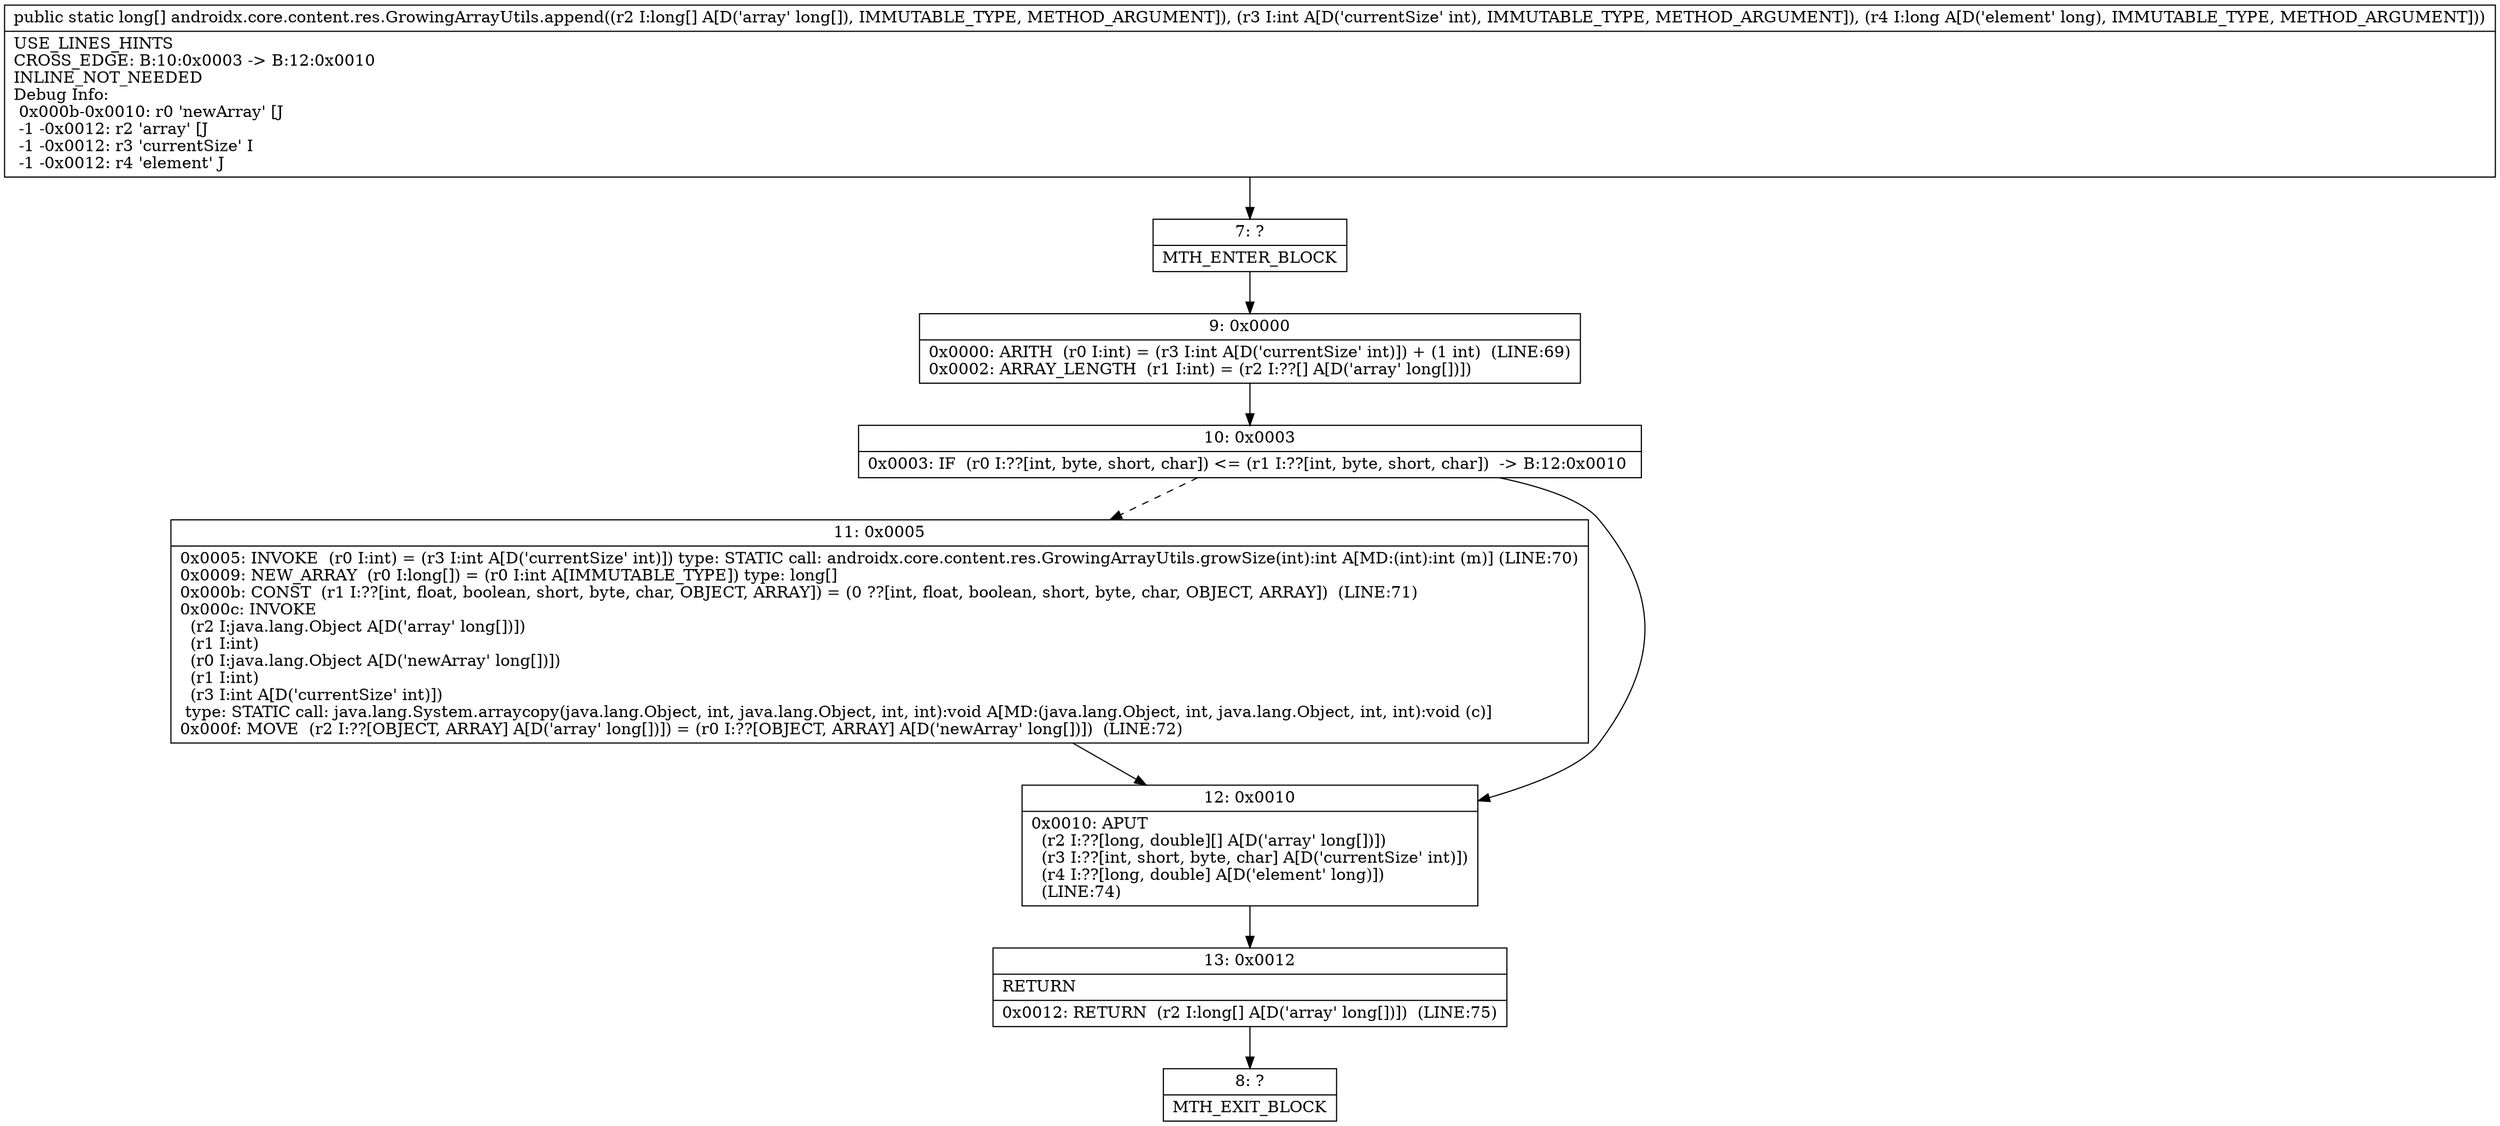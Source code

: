 digraph "CFG forandroidx.core.content.res.GrowingArrayUtils.append([JIJ)[J" {
Node_7 [shape=record,label="{7\:\ ?|MTH_ENTER_BLOCK\l}"];
Node_9 [shape=record,label="{9\:\ 0x0000|0x0000: ARITH  (r0 I:int) = (r3 I:int A[D('currentSize' int)]) + (1 int)  (LINE:69)\l0x0002: ARRAY_LENGTH  (r1 I:int) = (r2 I:??[] A[D('array' long[])]) \l}"];
Node_10 [shape=record,label="{10\:\ 0x0003|0x0003: IF  (r0 I:??[int, byte, short, char]) \<= (r1 I:??[int, byte, short, char])  \-\> B:12:0x0010 \l}"];
Node_11 [shape=record,label="{11\:\ 0x0005|0x0005: INVOKE  (r0 I:int) = (r3 I:int A[D('currentSize' int)]) type: STATIC call: androidx.core.content.res.GrowingArrayUtils.growSize(int):int A[MD:(int):int (m)] (LINE:70)\l0x0009: NEW_ARRAY  (r0 I:long[]) = (r0 I:int A[IMMUTABLE_TYPE]) type: long[] \l0x000b: CONST  (r1 I:??[int, float, boolean, short, byte, char, OBJECT, ARRAY]) = (0 ??[int, float, boolean, short, byte, char, OBJECT, ARRAY])  (LINE:71)\l0x000c: INVOKE  \l  (r2 I:java.lang.Object A[D('array' long[])])\l  (r1 I:int)\l  (r0 I:java.lang.Object A[D('newArray' long[])])\l  (r1 I:int)\l  (r3 I:int A[D('currentSize' int)])\l type: STATIC call: java.lang.System.arraycopy(java.lang.Object, int, java.lang.Object, int, int):void A[MD:(java.lang.Object, int, java.lang.Object, int, int):void (c)]\l0x000f: MOVE  (r2 I:??[OBJECT, ARRAY] A[D('array' long[])]) = (r0 I:??[OBJECT, ARRAY] A[D('newArray' long[])])  (LINE:72)\l}"];
Node_12 [shape=record,label="{12\:\ 0x0010|0x0010: APUT  \l  (r2 I:??[long, double][] A[D('array' long[])])\l  (r3 I:??[int, short, byte, char] A[D('currentSize' int)])\l  (r4 I:??[long, double] A[D('element' long)])\l  (LINE:74)\l}"];
Node_13 [shape=record,label="{13\:\ 0x0012|RETURN\l|0x0012: RETURN  (r2 I:long[] A[D('array' long[])])  (LINE:75)\l}"];
Node_8 [shape=record,label="{8\:\ ?|MTH_EXIT_BLOCK\l}"];
MethodNode[shape=record,label="{public static long[] androidx.core.content.res.GrowingArrayUtils.append((r2 I:long[] A[D('array' long[]), IMMUTABLE_TYPE, METHOD_ARGUMENT]), (r3 I:int A[D('currentSize' int), IMMUTABLE_TYPE, METHOD_ARGUMENT]), (r4 I:long A[D('element' long), IMMUTABLE_TYPE, METHOD_ARGUMENT]))  | USE_LINES_HINTS\lCROSS_EDGE: B:10:0x0003 \-\> B:12:0x0010\lINLINE_NOT_NEEDED\lDebug Info:\l  0x000b\-0x0010: r0 'newArray' [J\l  \-1 \-0x0012: r2 'array' [J\l  \-1 \-0x0012: r3 'currentSize' I\l  \-1 \-0x0012: r4 'element' J\l}"];
MethodNode -> Node_7;Node_7 -> Node_9;
Node_9 -> Node_10;
Node_10 -> Node_11[style=dashed];
Node_10 -> Node_12;
Node_11 -> Node_12;
Node_12 -> Node_13;
Node_13 -> Node_8;
}


